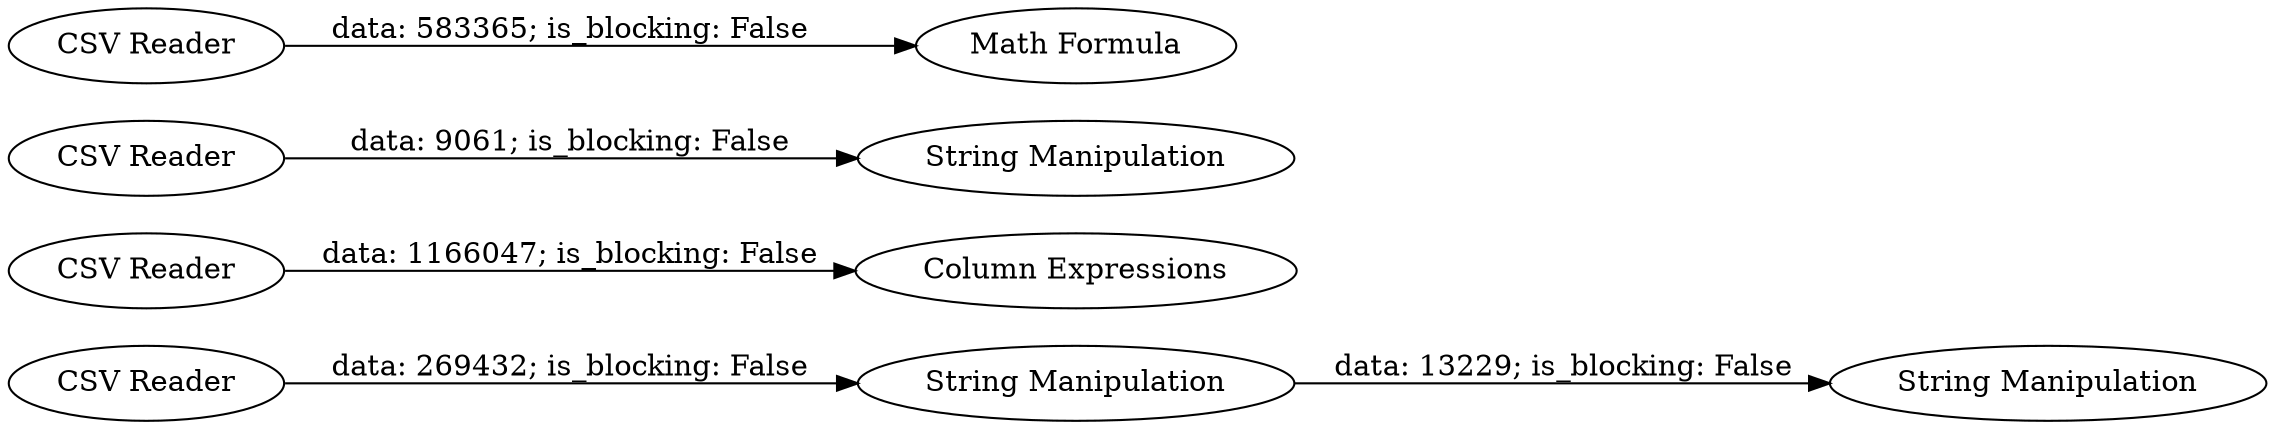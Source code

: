 digraph {
	"-1972119747182807604_6" [label="String Manipulation"]
	"-1972119747182807604_4" [label="CSV Reader"]
	"-1972119747182807604_8" [label="String Manipulation"]
	"-1972119747182807604_2" [label="CSV Reader"]
	"-1972119747182807604_5" [label="String Manipulation"]
	"-1972119747182807604_1" [label="CSV Reader"]
	"-1972119747182807604_7" [label="Math Formula"]
	"-1972119747182807604_9" [label="Column Expressions"]
	"-1972119747182807604_3" [label="CSV Reader"]
	"-1972119747182807604_4" -> "-1972119747182807604_9" [label="data: 1166047; is_blocking: False"]
	"-1972119747182807604_1" -> "-1972119747182807604_5" [label="data: 269432; is_blocking: False"]
	"-1972119747182807604_3" -> "-1972119747182807604_7" [label="data: 583365; is_blocking: False"]
	"-1972119747182807604_5" -> "-1972119747182807604_6" [label="data: 13229; is_blocking: False"]
	"-1972119747182807604_2" -> "-1972119747182807604_8" [label="data: 9061; is_blocking: False"]
	rankdir=LR
}
